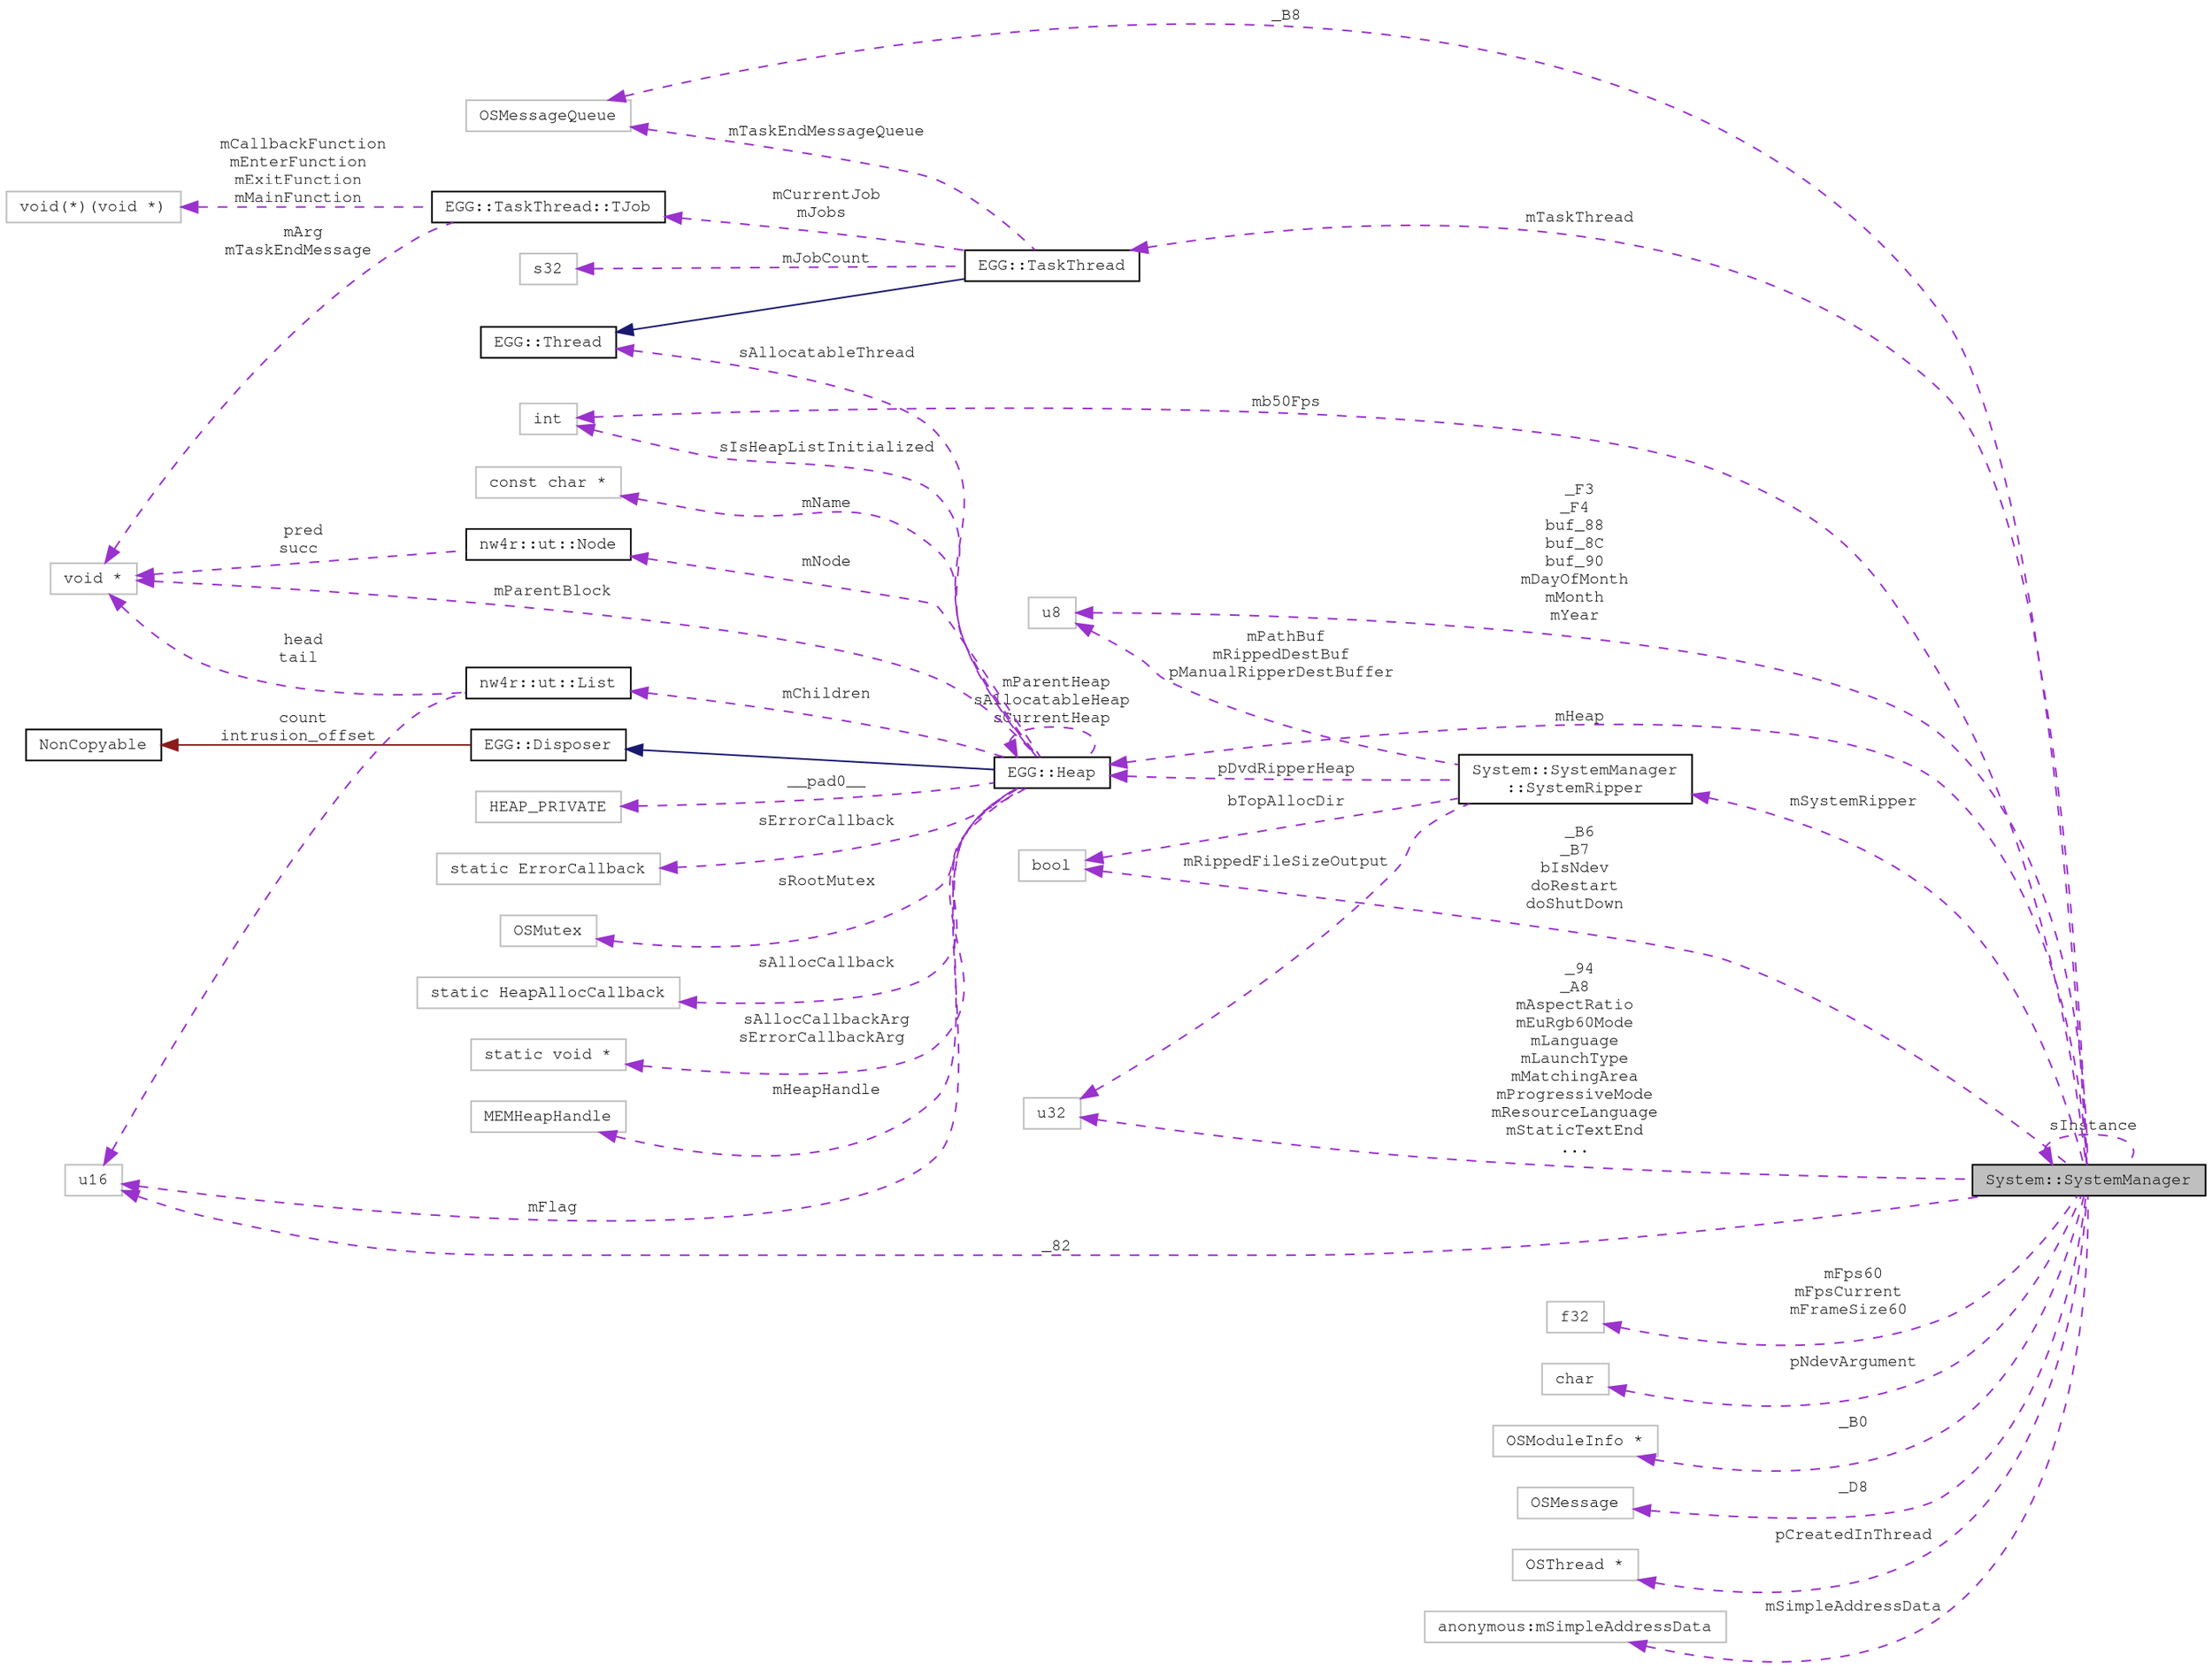 digraph "System::SystemManager"
{
 // LATEX_PDF_SIZE
  edge [fontname="FreeMono",fontsize="10",labelfontname="FreeMono",labelfontsize="10"];
  node [fontname="FreeMono",fontsize="10",shape=record];
  rankdir="LR";
  Node1 [label="System::SystemManager",height=0.2,width=0.4,color="black", fillcolor="grey75", style="filled", fontcolor="black",tooltip=" "];
  Node1 -> Node1 [dir="back",color="darkorchid3",fontsize="10",style="dashed",label=" sInstance" ,fontname="FreeMono"];
  Node2 -> Node1 [dir="back",color="darkorchid3",fontsize="10",style="dashed",label=" mSystemRipper" ,fontname="FreeMono"];
  Node2 [label="System::SystemManager\l::SystemRipper",height=0.2,width=0.4,color="black", fillcolor="white", style="filled",URL="$class_system_1_1_system_manager.html#struct_system_1_1_system_manager_1_1_system_ripper",tooltip=" "];
  Node3 -> Node2 [dir="back",color="darkorchid3",fontsize="10",style="dashed",label=" mPathBuf\nmRippedDestBuf\npManualRipperDestBuffer" ,fontname="FreeMono"];
  Node3 [label="u8",height=0.2,width=0.4,color="grey75", fillcolor="white", style="filled",tooltip=" "];
  Node4 -> Node2 [dir="back",color="darkorchid3",fontsize="10",style="dashed",label=" pDvdRipperHeap" ,fontname="FreeMono"];
  Node4 [label="EGG::Heap",height=0.2,width=0.4,color="black", fillcolor="white", style="filled",URL="$class_e_g_g_1_1_heap.html",tooltip="Base Heap class."];
  Node5 -> Node4 [dir="back",color="midnightblue",fontsize="10",style="solid",fontname="FreeMono"];
  Node5 [label="EGG::Disposer",height=0.2,width=0.4,color="black", fillcolor="white", style="filled",URL="$class_e_g_g_1_1_disposer.html",tooltip="Base class for garbage-collected objects."];
  Node6 -> Node5 [dir="back",color="firebrick4",fontsize="10",style="solid",fontname="FreeMono"];
  Node6 [label="NonCopyable",height=0.2,width=0.4,color="black", fillcolor="white", style="filled",URL="$class_non_copyable.html",tooltip=" "];
  Node7 -> Node4 [dir="back",color="darkorchid3",fontsize="10",style="dashed",label=" __pad0__" ,fontname="FreeMono"];
  Node7 [label="HEAP_PRIVATE",height=0.2,width=0.4,color="grey75", fillcolor="white", style="filled",tooltip=" "];
  Node8 -> Node4 [dir="back",color="darkorchid3",fontsize="10",style="dashed",label=" sRootMutex" ,fontname="FreeMono"];
  Node8 [label="OSMutex",height=0.2,width=0.4,color="grey75", fillcolor="white", style="filled",tooltip=" "];
  Node4 -> Node4 [dir="back",color="darkorchid3",fontsize="10",style="dashed",label=" mParentHeap\nsAllocatableHeap\nsCurrentHeap" ,fontname="FreeMono"];
  Node9 -> Node4 [dir="back",color="darkorchid3",fontsize="10",style="dashed",label=" sIsHeapListInitialized" ,fontname="FreeMono"];
  Node9 [label="int",height=0.2,width=0.4,color="grey75", fillcolor="white", style="filled",tooltip=" "];
  Node10 -> Node4 [dir="back",color="darkorchid3",fontsize="10",style="dashed",label=" sErrorCallback" ,fontname="FreeMono"];
  Node10 [label="static ErrorCallback",height=0.2,width=0.4,color="grey75", fillcolor="white", style="filled",tooltip=" "];
  Node11 -> Node4 [dir="back",color="darkorchid3",fontsize="10",style="dashed",label=" sAllocCallback" ,fontname="FreeMono"];
  Node11 [label="static HeapAllocCallback",height=0.2,width=0.4,color="grey75", fillcolor="white", style="filled",tooltip=" "];
  Node12 -> Node4 [dir="back",color="darkorchid3",fontsize="10",style="dashed",label=" sAllocCallbackArg\nsErrorCallbackArg" ,fontname="FreeMono"];
  Node12 [label="static void *",height=0.2,width=0.4,color="grey75", fillcolor="white", style="filled",tooltip=" "];
  Node13 -> Node4 [dir="back",color="darkorchid3",fontsize="10",style="dashed",label=" sAllocatableThread" ,fontname="FreeMono"];
  Node13 [label="EGG::Thread",height=0.2,width=0.4,color="black", fillcolor="white", style="filled",URL="$class_e_g_g_1_1_thread.html",tooltip="Wrapper for OSThread."];
  Node14 -> Node4 [dir="back",color="darkorchid3",fontsize="10",style="dashed",label=" mHeapHandle" ,fontname="FreeMono"];
  Node14 [label="MEMHeapHandle",height=0.2,width=0.4,color="grey75", fillcolor="white", style="filled",tooltip=" "];
  Node15 -> Node4 [dir="back",color="darkorchid3",fontsize="10",style="dashed",label=" mParentBlock" ,fontname="FreeMono"];
  Node15 [label="void *",height=0.2,width=0.4,color="grey75", fillcolor="white", style="filled",tooltip=" "];
  Node16 -> Node4 [dir="back",color="darkorchid3",fontsize="10",style="dashed",label=" mFlag" ,fontname="FreeMono"];
  Node16 [label="u16",height=0.2,width=0.4,color="grey75", fillcolor="white", style="filled",tooltip=" "];
  Node17 -> Node4 [dir="back",color="darkorchid3",fontsize="10",style="dashed",label=" mNode" ,fontname="FreeMono"];
  Node17 [label="nw4r::ut::Node",height=0.2,width=0.4,color="black", fillcolor="white", style="filled",URL="$structnw4r_1_1ut_1_1_node.html",tooltip="Bidirectional list node."];
  Node15 -> Node17 [dir="back",color="darkorchid3",fontsize="10",style="dashed",label=" pred\nsucc" ,fontname="FreeMono"];
  Node18 -> Node4 [dir="back",color="darkorchid3",fontsize="10",style="dashed",label=" mChildren" ,fontname="FreeMono"];
  Node18 [label="nw4r::ut::List",height=0.2,width=0.4,color="black", fillcolor="white", style="filled",URL="$structnw4r_1_1ut_1_1_list.html",tooltip=" "];
  Node15 -> Node18 [dir="back",color="darkorchid3",fontsize="10",style="dashed",label=" head\ntail" ,fontname="FreeMono"];
  Node16 -> Node18 [dir="back",color="darkorchid3",fontsize="10",style="dashed",label=" count\nintrusion_offset" ,fontname="FreeMono"];
  Node19 -> Node4 [dir="back",color="darkorchid3",fontsize="10",style="dashed",label=" mName" ,fontname="FreeMono"];
  Node19 [label="const char *",height=0.2,width=0.4,color="grey75", fillcolor="white", style="filled",tooltip=" "];
  Node20 -> Node2 [dir="back",color="darkorchid3",fontsize="10",style="dashed",label=" bTopAllocDir" ,fontname="FreeMono"];
  Node20 [label="bool",height=0.2,width=0.4,color="grey75", fillcolor="white", style="filled",tooltip=" "];
  Node21 -> Node2 [dir="back",color="darkorchid3",fontsize="10",style="dashed",label=" mRippedFileSizeOutput" ,fontname="FreeMono"];
  Node21 [label="u32",height=0.2,width=0.4,color="grey75", fillcolor="white", style="filled",tooltip=" "];
  Node21 -> Node1 [dir="back",color="darkorchid3",fontsize="10",style="dashed",label=" _94\n_A8\nmAspectRatio\nmEuRgb60Mode\nmLanguage\nmLaunchType\nmMatchingArea\nmProgressiveMode\nmResourceLanguage\nmStaticTextEnd\n..." ,fontname="FreeMono"];
  Node9 -> Node1 [dir="back",color="darkorchid3",fontsize="10",style="dashed",label=" mb50Fps" ,fontname="FreeMono"];
  Node22 -> Node1 [dir="back",color="darkorchid3",fontsize="10",style="dashed",label=" mFps60\nmFpsCurrent\nmFrameSize60" ,fontname="FreeMono"];
  Node22 [label="f32",height=0.2,width=0.4,color="grey75", fillcolor="white", style="filled",tooltip=" "];
  Node20 -> Node1 [dir="back",color="darkorchid3",fontsize="10",style="dashed",label=" _B6\n_B7\nbIsNdev\ndoRestart\ndoShutDown" ,fontname="FreeMono"];
  Node16 -> Node1 [dir="back",color="darkorchid3",fontsize="10",style="dashed",label=" _82" ,fontname="FreeMono"];
  Node3 -> Node1 [dir="back",color="darkorchid3",fontsize="10",style="dashed",label=" _F3\n_F4\nbuf_88\nbuf_8C\nbuf_90\nmDayOfMonth\nmMonth\nmYear" ,fontname="FreeMono"];
  Node23 -> Node1 [dir="back",color="darkorchid3",fontsize="10",style="dashed",label=" pNdevArgument" ,fontname="FreeMono"];
  Node23 [label="char",height=0.2,width=0.4,color="grey75", fillcolor="white", style="filled",tooltip=" "];
  Node4 -> Node1 [dir="back",color="darkorchid3",fontsize="10",style="dashed",label=" mHeap" ,fontname="FreeMono"];
  Node24 -> Node1 [dir="back",color="darkorchid3",fontsize="10",style="dashed",label=" _B0" ,fontname="FreeMono"];
  Node24 [label="OSModuleInfo *",height=0.2,width=0.4,color="grey75", fillcolor="white", style="filled",tooltip=" "];
  Node25 -> Node1 [dir="back",color="darkorchid3",fontsize="10",style="dashed",label=" _B8" ,fontname="FreeMono"];
  Node25 [label="OSMessageQueue",height=0.2,width=0.4,color="grey75", fillcolor="white", style="filled",tooltip=" "];
  Node26 -> Node1 [dir="back",color="darkorchid3",fontsize="10",style="dashed",label=" _D8" ,fontname="FreeMono"];
  Node26 [label="OSMessage",height=0.2,width=0.4,color="grey75", fillcolor="white", style="filled",tooltip=" "];
  Node27 -> Node1 [dir="back",color="darkorchid3",fontsize="10",style="dashed",label=" mTaskThread" ,fontname="FreeMono"];
  Node27 [label="EGG::TaskThread",height=0.2,width=0.4,color="black", fillcolor="white", style="filled",URL="$class_e_g_g_1_1_task_thread.html",tooltip=" "];
  Node13 -> Node27 [dir="back",color="midnightblue",fontsize="10",style="solid",fontname="FreeMono"];
  Node28 -> Node27 [dir="back",color="darkorchid3",fontsize="10",style="dashed",label=" mCurrentJob\nmJobs" ,fontname="FreeMono"];
  Node28 [label="EGG::TaskThread::TJob",height=0.2,width=0.4,color="black", fillcolor="white", style="filled",URL="$struct_e_g_g_1_1_task_thread_1_1_t_job.html",tooltip=" "];
  Node29 -> Node28 [dir="back",color="darkorchid3",fontsize="10",style="dashed",label=" mCallbackFunction\nmEnterFunction\nmExitFunction\nmMainFunction" ,fontname="FreeMono"];
  Node29 [label="void(*)(void *)",height=0.2,width=0.4,color="grey75", fillcolor="white", style="filled",tooltip=" "];
  Node15 -> Node28 [dir="back",color="darkorchid3",fontsize="10",style="dashed",label=" mArg\nmTaskEndMessage" ,fontname="FreeMono"];
  Node30 -> Node27 [dir="back",color="darkorchid3",fontsize="10",style="dashed",label=" mJobCount" ,fontname="FreeMono"];
  Node30 [label="s32",height=0.2,width=0.4,color="grey75", fillcolor="white", style="filled",tooltip=" "];
  Node25 -> Node27 [dir="back",color="darkorchid3",fontsize="10",style="dashed",label=" mTaskEndMessageQueue" ,fontname="FreeMono"];
  Node31 -> Node1 [dir="back",color="darkorchid3",fontsize="10",style="dashed",label=" pCreatedInThread" ,fontname="FreeMono"];
  Node31 [label="OSThread *",height=0.2,width=0.4,color="grey75", fillcolor="white", style="filled",tooltip=" "];
  Node32 -> Node1 [dir="back",color="darkorchid3",fontsize="10",style="dashed",label=" mSimpleAddressData" ,fontname="FreeMono"];
  Node32 [label="anonymous:mSimpleAddressData",height=0.2,width=0.4,color="grey75", fillcolor="white", style="filled",tooltip=" "];
}
